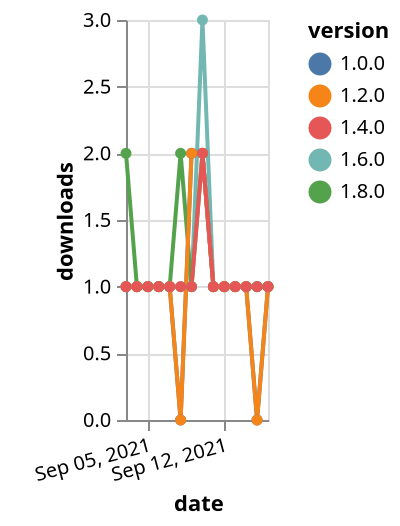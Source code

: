 {"$schema": "https://vega.github.io/schema/vega-lite/v5.json", "description": "A simple bar chart with embedded data.", "data": {"values": [{"date": "2021-09-03", "total": 188, "delta": 1, "version": "1.6.0"}, {"date": "2021-09-04", "total": 189, "delta": 1, "version": "1.6.0"}, {"date": "2021-09-05", "total": 190, "delta": 1, "version": "1.6.0"}, {"date": "2021-09-06", "total": 191, "delta": 1, "version": "1.6.0"}, {"date": "2021-09-07", "total": 192, "delta": 1, "version": "1.6.0"}, {"date": "2021-09-08", "total": 193, "delta": 1, "version": "1.6.0"}, {"date": "2021-09-09", "total": 194, "delta": 1, "version": "1.6.0"}, {"date": "2021-09-10", "total": 197, "delta": 3, "version": "1.6.0"}, {"date": "2021-09-11", "total": 198, "delta": 1, "version": "1.6.0"}, {"date": "2021-09-12", "total": 199, "delta": 1, "version": "1.6.0"}, {"date": "2021-09-13", "total": 200, "delta": 1, "version": "1.6.0"}, {"date": "2021-09-14", "total": 201, "delta": 1, "version": "1.6.0"}, {"date": "2021-09-15", "total": 202, "delta": 1, "version": "1.6.0"}, {"date": "2021-09-16", "total": 203, "delta": 1, "version": "1.6.0"}, {"date": "2021-09-03", "total": 117, "delta": 2, "version": "1.8.0"}, {"date": "2021-09-04", "total": 118, "delta": 1, "version": "1.8.0"}, {"date": "2021-09-05", "total": 119, "delta": 1, "version": "1.8.0"}, {"date": "2021-09-06", "total": 120, "delta": 1, "version": "1.8.0"}, {"date": "2021-09-07", "total": 121, "delta": 1, "version": "1.8.0"}, {"date": "2021-09-08", "total": 123, "delta": 2, "version": "1.8.0"}, {"date": "2021-09-09", "total": 124, "delta": 1, "version": "1.8.0"}, {"date": "2021-09-10", "total": 126, "delta": 2, "version": "1.8.0"}, {"date": "2021-09-11", "total": 127, "delta": 1, "version": "1.8.0"}, {"date": "2021-09-12", "total": 128, "delta": 1, "version": "1.8.0"}, {"date": "2021-09-13", "total": 129, "delta": 1, "version": "1.8.0"}, {"date": "2021-09-14", "total": 130, "delta": 1, "version": "1.8.0"}, {"date": "2021-09-15", "total": 131, "delta": 1, "version": "1.8.0"}, {"date": "2021-09-16", "total": 132, "delta": 1, "version": "1.8.0"}, {"date": "2021-09-03", "total": 196, "delta": 1, "version": "1.0.0"}, {"date": "2021-09-04", "total": 197, "delta": 1, "version": "1.0.0"}, {"date": "2021-09-05", "total": 198, "delta": 1, "version": "1.0.0"}, {"date": "2021-09-06", "total": 199, "delta": 1, "version": "1.0.0"}, {"date": "2021-09-07", "total": 200, "delta": 1, "version": "1.0.0"}, {"date": "2021-09-08", "total": 200, "delta": 0, "version": "1.0.0"}, {"date": "2021-09-09", "total": 202, "delta": 2, "version": "1.0.0"}, {"date": "2021-09-10", "total": 204, "delta": 2, "version": "1.0.0"}, {"date": "2021-09-11", "total": 205, "delta": 1, "version": "1.0.0"}, {"date": "2021-09-12", "total": 206, "delta": 1, "version": "1.0.0"}, {"date": "2021-09-13", "total": 207, "delta": 1, "version": "1.0.0"}, {"date": "2021-09-14", "total": 208, "delta": 1, "version": "1.0.0"}, {"date": "2021-09-15", "total": 208, "delta": 0, "version": "1.0.0"}, {"date": "2021-09-16", "total": 209, "delta": 1, "version": "1.0.0"}, {"date": "2021-09-03", "total": 184, "delta": 1, "version": "1.2.0"}, {"date": "2021-09-04", "total": 185, "delta": 1, "version": "1.2.0"}, {"date": "2021-09-05", "total": 186, "delta": 1, "version": "1.2.0"}, {"date": "2021-09-06", "total": 187, "delta": 1, "version": "1.2.0"}, {"date": "2021-09-07", "total": 188, "delta": 1, "version": "1.2.0"}, {"date": "2021-09-08", "total": 188, "delta": 0, "version": "1.2.0"}, {"date": "2021-09-09", "total": 190, "delta": 2, "version": "1.2.0"}, {"date": "2021-09-10", "total": 192, "delta": 2, "version": "1.2.0"}, {"date": "2021-09-11", "total": 193, "delta": 1, "version": "1.2.0"}, {"date": "2021-09-12", "total": 194, "delta": 1, "version": "1.2.0"}, {"date": "2021-09-13", "total": 195, "delta": 1, "version": "1.2.0"}, {"date": "2021-09-14", "total": 196, "delta": 1, "version": "1.2.0"}, {"date": "2021-09-15", "total": 196, "delta": 0, "version": "1.2.0"}, {"date": "2021-09-16", "total": 197, "delta": 1, "version": "1.2.0"}, {"date": "2021-09-03", "total": 165, "delta": 1, "version": "1.4.0"}, {"date": "2021-09-04", "total": 166, "delta": 1, "version": "1.4.0"}, {"date": "2021-09-05", "total": 167, "delta": 1, "version": "1.4.0"}, {"date": "2021-09-06", "total": 168, "delta": 1, "version": "1.4.0"}, {"date": "2021-09-07", "total": 169, "delta": 1, "version": "1.4.0"}, {"date": "2021-09-08", "total": 170, "delta": 1, "version": "1.4.0"}, {"date": "2021-09-09", "total": 171, "delta": 1, "version": "1.4.0"}, {"date": "2021-09-10", "total": 173, "delta": 2, "version": "1.4.0"}, {"date": "2021-09-11", "total": 174, "delta": 1, "version": "1.4.0"}, {"date": "2021-09-12", "total": 175, "delta": 1, "version": "1.4.0"}, {"date": "2021-09-13", "total": 176, "delta": 1, "version": "1.4.0"}, {"date": "2021-09-14", "total": 177, "delta": 1, "version": "1.4.0"}, {"date": "2021-09-15", "total": 178, "delta": 1, "version": "1.4.0"}, {"date": "2021-09-16", "total": 179, "delta": 1, "version": "1.4.0"}]}, "width": "container", "mark": {"type": "line", "point": {"filled": true}}, "encoding": {"x": {"field": "date", "type": "temporal", "timeUnit": "yearmonthdate", "title": "date", "axis": {"labelAngle": -15}}, "y": {"field": "delta", "type": "quantitative", "title": "downloads"}, "color": {"field": "version", "type": "nominal"}, "tooltip": {"field": "delta"}}}